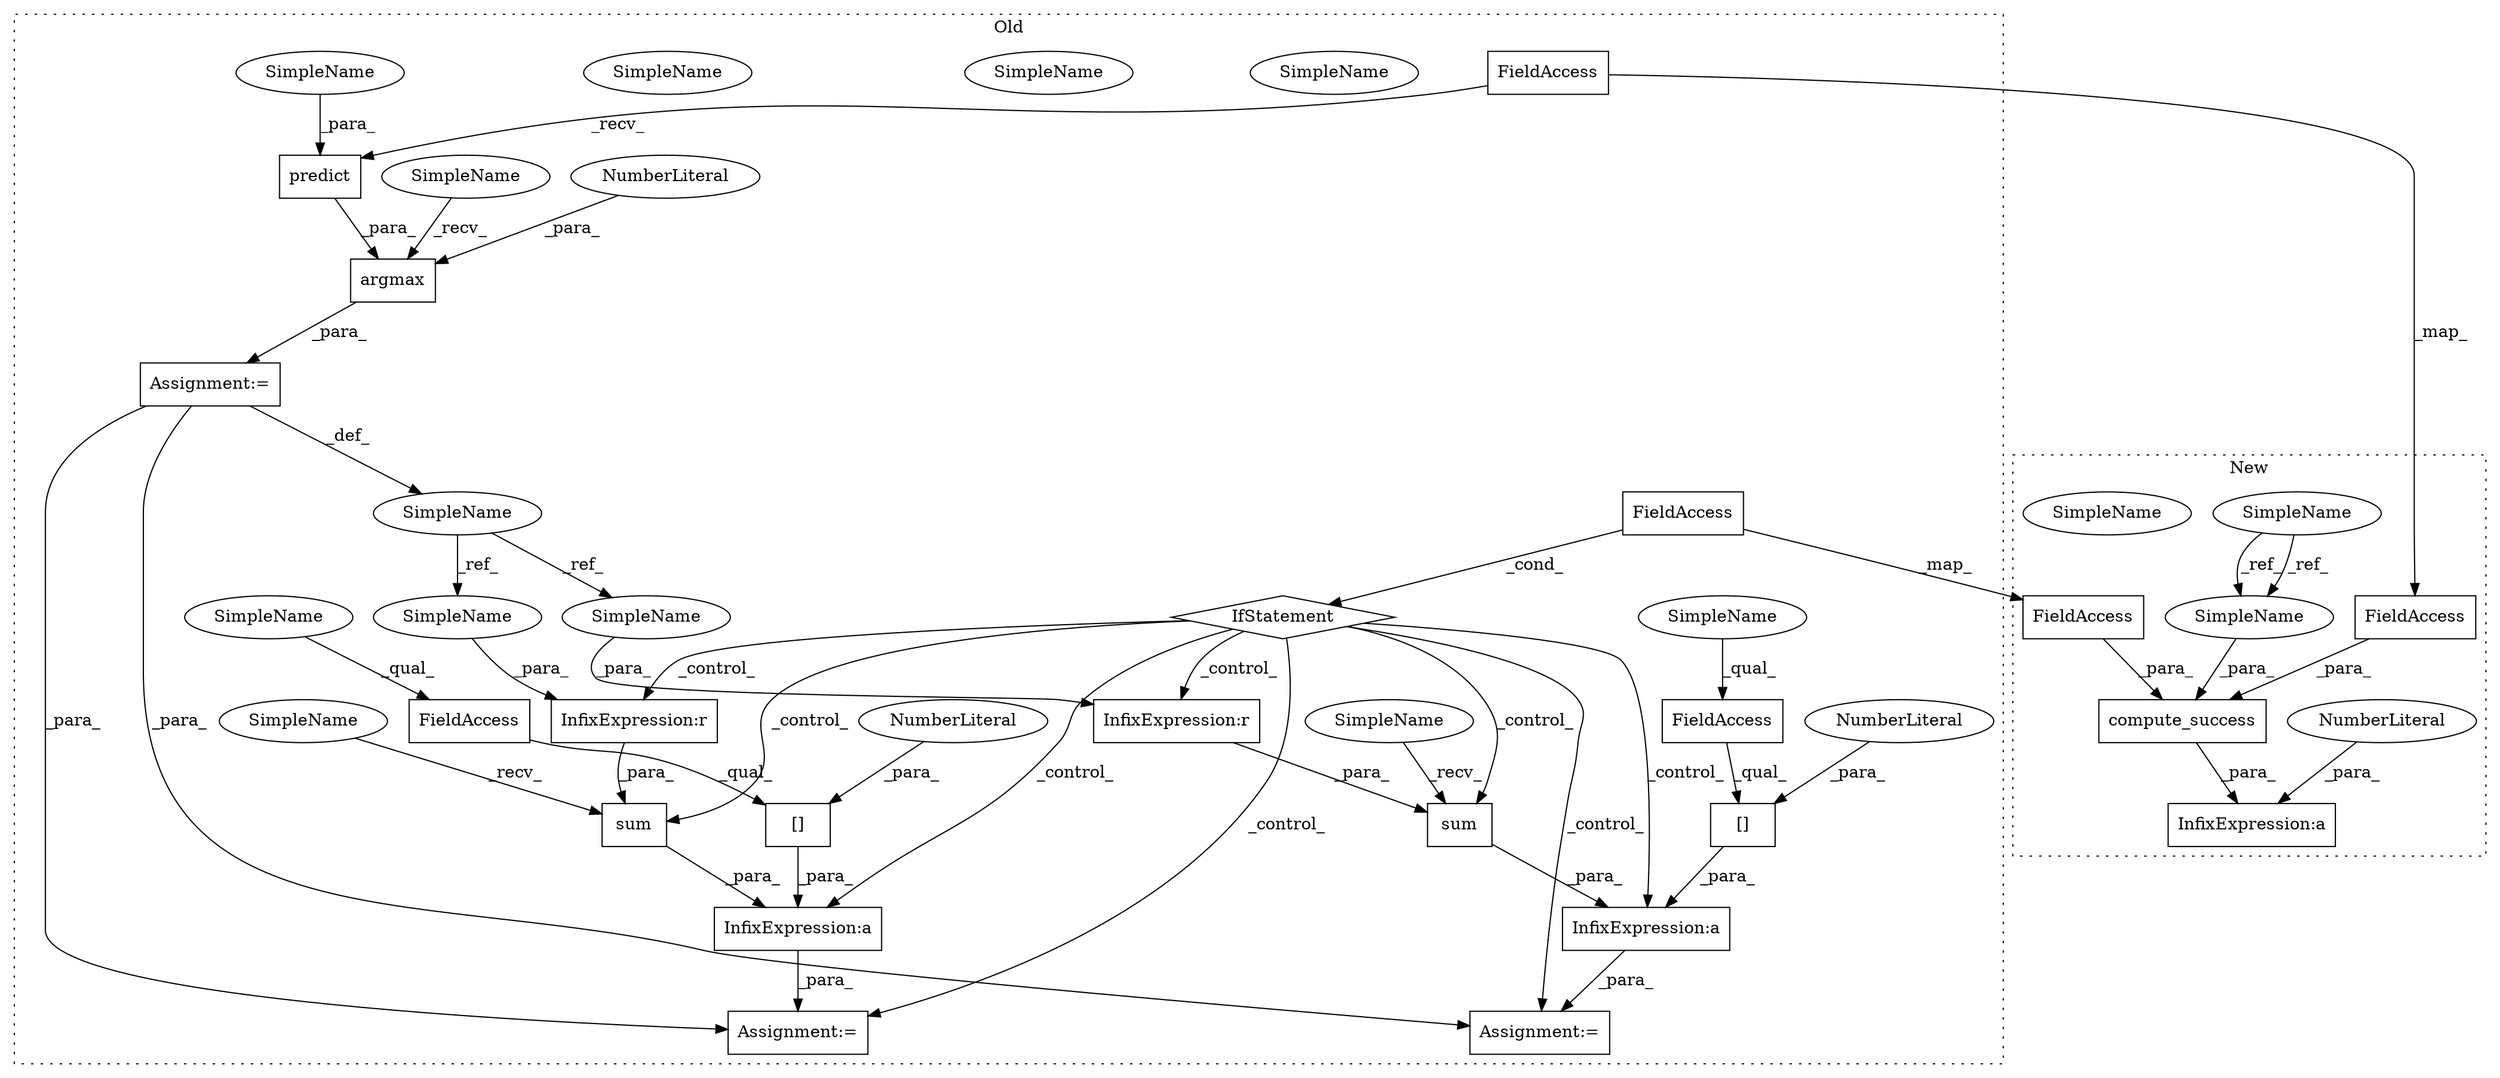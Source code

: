 digraph G {
subgraph cluster0 {
1 [label="sum" a="32" s="3491,3525" l="4,1" shape="box"];
4 [label="InfixExpression:a" a="27" s="3526" l="3" shape="box"];
6 [label="[]" a="2" s="3529,3542" l="12,1" shape="box"];
7 [label="NumberLiteral" a="34" s="3541" l="1" shape="ellipse"];
8 [label="InfixExpression:r" a="27" s="3504" l="4" shape="box"];
9 [label="argmax" a="32" s="3406,3445" l="7,1" shape="box"];
10 [label="NumberLiteral" a="34" s="3444" l="1" shape="ellipse"];
11 [label="FieldAccess" a="22" s="3529" l="11" shape="box"];
12 [label="InfixExpression:a" a="27" s="3613" l="3" shape="box"];
13 [label="[]" a="2" s="3616,3629" l="12,1" shape="box"];
14 [label="NumberLiteral" a="34" s="3628" l="1" shape="ellipse"];
15 [label="sum" a="32" s="3578,3612" l="4,1" shape="box"];
16 [label="InfixExpression:r" a="27" s="3591" l="4" shape="box"];
18 [label="FieldAccess" a="22" s="3616" l="11" shape="box"];
19 [label="predict" a="32" s="3429,3442" l="8,1" shape="box"];
20 [label="IfStatement" a="25" s="3452,3469" l="4,2" shape="diamond"];
21 [label="SimpleName" a="42" s="3390" l="9" shape="ellipse"];
22 [label="Assignment:=" a="7" s="3570" l="1" shape="box"];
23 [label="Assignment:=" a="7" s="3399" l="1" shape="box"];
24 [label="Assignment:=" a="7" s="3483" l="1" shape="box"];
25 [label="FieldAccess" a="22" s="3413" l="15" shape="box"];
27 [label="FieldAccess" a="22" s="3456" l="13" shape="box"];
29 [label="SimpleName" a="42" s="3572" l="5" shape="ellipse"];
30 [label="SimpleName" a="42" s="3485" l="5" shape="ellipse"];
31 [label="SimpleName" a="42" s="3400" l="5" shape="ellipse"];
32 [label="SimpleName" a="42" s="3437" l="5" shape="ellipse"];
33 [label="SimpleName" a="42" s="3529" l="5" shape="ellipse"];
34 [label="SimpleName" a="42" s="3616" l="5" shape="ellipse"];
37 [label="SimpleName" a="42" s="3616" l="5" shape="ellipse"];
38 [label="SimpleName" a="42" s="3437" l="5" shape="ellipse"];
39 [label="SimpleName" a="42" s="3529" l="5" shape="ellipse"];
40 [label="SimpleName" a="42" s="3495" l="9" shape="ellipse"];
41 [label="SimpleName" a="42" s="3582" l="9" shape="ellipse"];
label = "Old";
style="dotted";
}
subgraph cluster1 {
2 [label="compute_success" a="32" s="3446,3501" l="16,1" shape="box"];
3 [label="InfixExpression:a" a="27" s="3443" l="3" shape="box"];
5 [label="NumberLiteral" a="34" s="3440" l="3" shape="ellipse"];
17 [label="SimpleName" a="42" s="3320" l="5" shape="ellipse"];
26 [label="FieldAccess" a="22" s="3462" l="15" shape="box"];
28 [label="FieldAccess" a="22" s="3488" l="13" shape="box"];
35 [label="SimpleName" a="42" s="3482" l="5" shape="ellipse"];
36 [label="SimpleName" a="42" s="3482" l="5" shape="ellipse"];
label = "New";
style="dotted";
}
1 -> 4 [label="_para_"];
2 -> 3 [label="_para_"];
4 -> 24 [label="_para_"];
5 -> 3 [label="_para_"];
6 -> 4 [label="_para_"];
7 -> 6 [label="_para_"];
8 -> 1 [label="_para_"];
9 -> 23 [label="_para_"];
10 -> 9 [label="_para_"];
11 -> 6 [label="_qual_"];
12 -> 22 [label="_para_"];
13 -> 12 [label="_para_"];
14 -> 13 [label="_para_"];
15 -> 12 [label="_para_"];
16 -> 15 [label="_para_"];
17 -> 36 [label="_ref_"];
17 -> 36 [label="_ref_"];
18 -> 13 [label="_qual_"];
19 -> 9 [label="_para_"];
20 -> 4 [label="_control_"];
20 -> 16 [label="_control_"];
20 -> 15 [label="_control_"];
20 -> 8 [label="_control_"];
20 -> 12 [label="_control_"];
20 -> 24 [label="_control_"];
20 -> 22 [label="_control_"];
20 -> 1 [label="_control_"];
21 -> 40 [label="_ref_"];
21 -> 41 [label="_ref_"];
23 -> 21 [label="_def_"];
23 -> 24 [label="_para_"];
23 -> 22 [label="_para_"];
25 -> 19 [label="_recv_"];
25 -> 26 [label="_map_"];
26 -> 2 [label="_para_"];
27 -> 20 [label="_cond_"];
27 -> 28 [label="_map_"];
28 -> 2 [label="_para_"];
29 -> 15 [label="_recv_"];
30 -> 1 [label="_recv_"];
31 -> 9 [label="_recv_"];
36 -> 2 [label="_para_"];
37 -> 18 [label="_qual_"];
38 -> 19 [label="_para_"];
39 -> 11 [label="_qual_"];
40 -> 8 [label="_para_"];
41 -> 16 [label="_para_"];
}